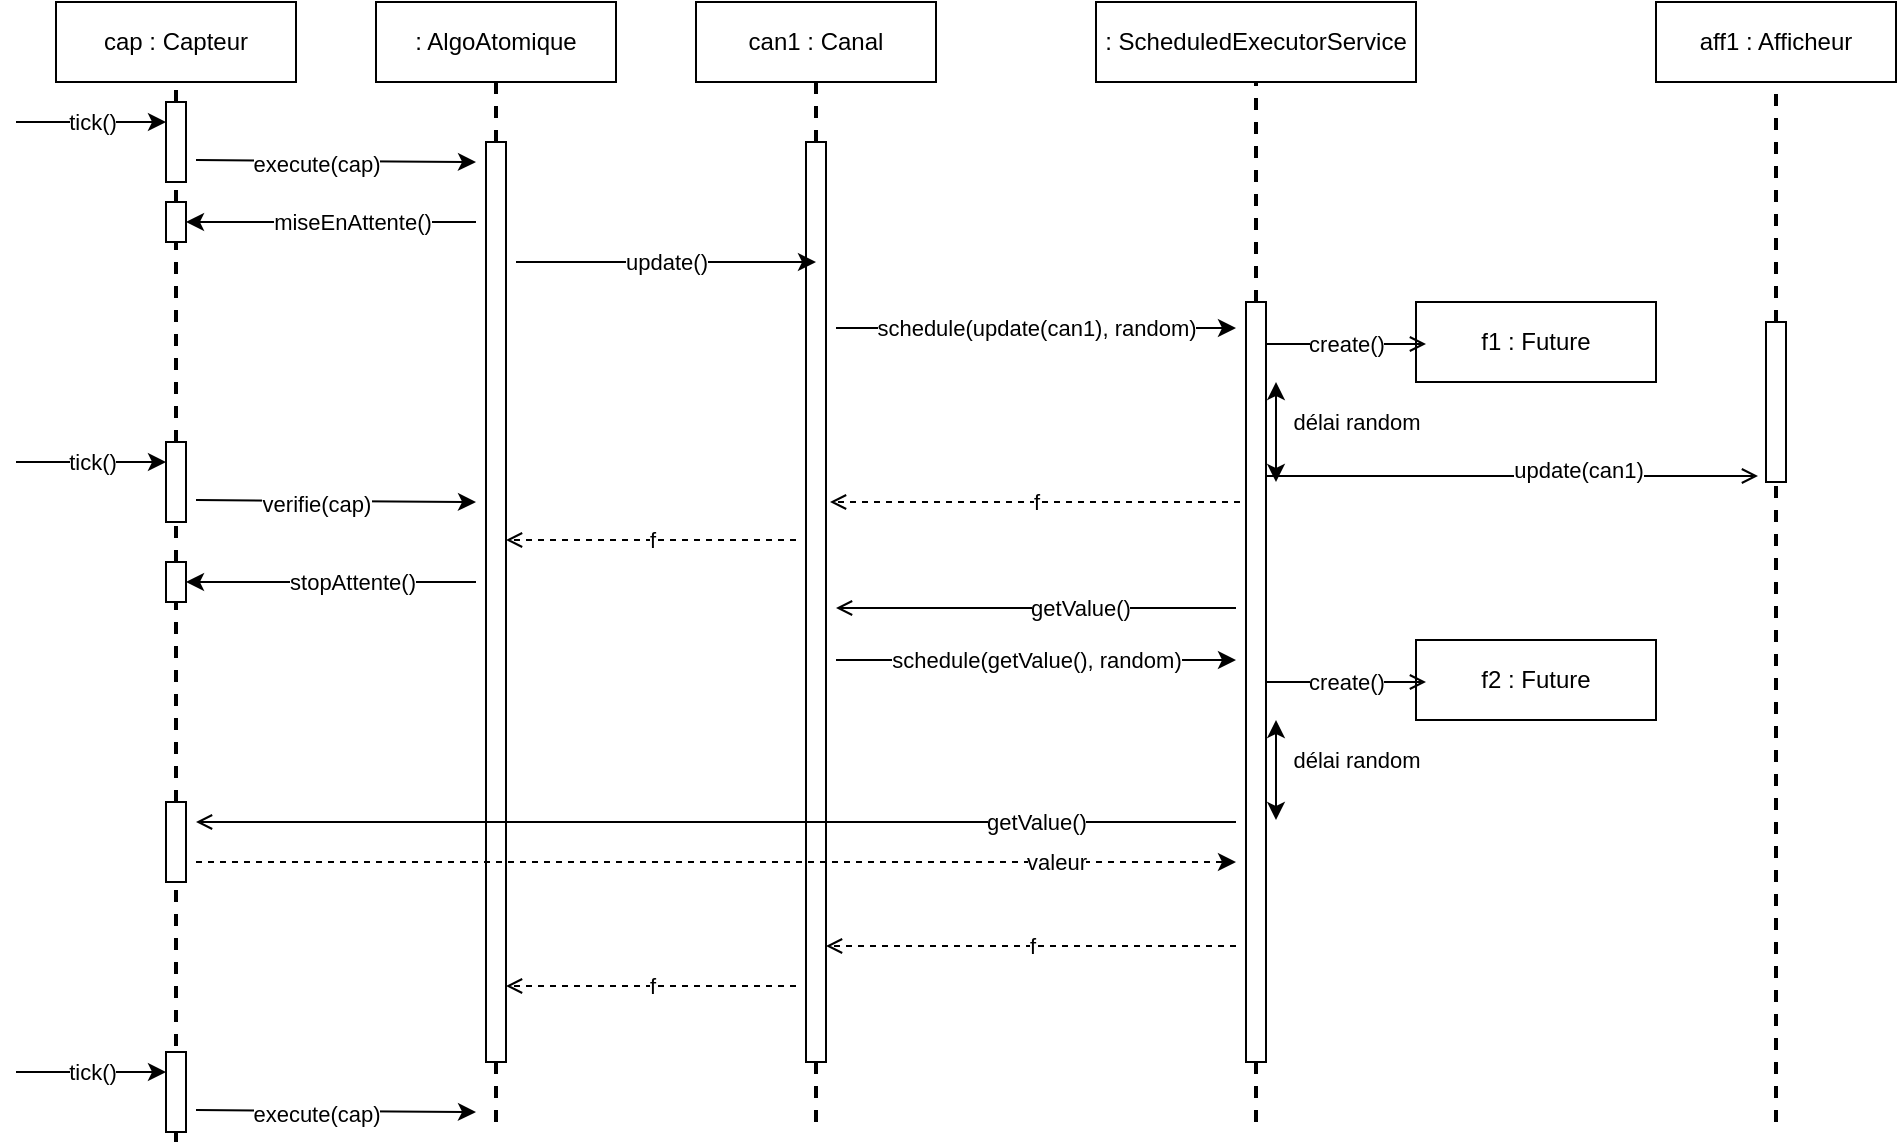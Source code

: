 <mxfile version="21.0.1" type="google"><diagram name="Page-1" id="c8N8IxJwYNQ7HSyBaKRe"><mxGraphModel grid="1" page="1" gridSize="10" guides="1" tooltips="1" connect="1" arrows="1" fold="1" pageScale="1" pageWidth="827" pageHeight="1169" math="0" shadow="0"><root><mxCell id="0"/><mxCell id="1" parent="0"/><mxCell id="XqF2bejV7nRap0OkympB-1" value="cap : Capteur" style="rounded=0;whiteSpace=wrap;html=1;" vertex="1" parent="1"><mxGeometry x="40" y="40" width="120" height="40" as="geometry"/></mxCell><mxCell id="XqF2bejV7nRap0OkympB-2" value="" style="endArrow=none;dashed=1;html=1;strokeWidth=2;rounded=0;entryX=0.5;entryY=1;entryDx=0;entryDy=0;startArrow=none;" edge="1" parent="1" source="XqF2bejV7nRap0OkympB-3" target="XqF2bejV7nRap0OkympB-1"><mxGeometry width="50" height="50" relative="1" as="geometry"><mxPoint x="100" y="440" as="sourcePoint"/><mxPoint x="440" y="220" as="targetPoint"/></mxGeometry></mxCell><mxCell id="XqF2bejV7nRap0OkympB-4" value="" style="endArrow=none;dashed=1;html=1;strokeWidth=2;rounded=0;entryX=0.5;entryY=1;entryDx=0;entryDy=0;startArrow=none;" edge="1" parent="1" source="XqF2bejV7nRap0OkympB-19" target="XqF2bejV7nRap0OkympB-3"><mxGeometry width="50" height="50" relative="1" as="geometry"><mxPoint x="100" y="440" as="sourcePoint"/><mxPoint x="100" y="80" as="targetPoint"/></mxGeometry></mxCell><mxCell id="XqF2bejV7nRap0OkympB-3" value="" style="rounded=0;whiteSpace=wrap;html=1;" vertex="1" parent="1"><mxGeometry x="95" y="90" width="10" height="40" as="geometry"/></mxCell><mxCell id="XqF2bejV7nRap0OkympB-5" value="&lt;span style=&quot;font-weight: normal;&quot;&gt;can1 : Canal&lt;/span&gt;" style="rounded=0;whiteSpace=wrap;html=1;fontStyle=1" vertex="1" parent="1"><mxGeometry x="360" y="40" width="120" height="40" as="geometry"/></mxCell><mxCell id="XqF2bejV7nRap0OkympB-6" value="" style="endArrow=none;dashed=1;html=1;strokeWidth=2;rounded=0;entryX=0.5;entryY=1;entryDx=0;entryDy=0;fontStyle=1;startArrow=none;" edge="1" parent="1" source="XqF2bejV7nRap0OkympB-11"><mxGeometry width="50" height="50" relative="1" as="geometry"><mxPoint x="420.5" y="440" as="sourcePoint"/><mxPoint x="420" y="80" as="targetPoint"/></mxGeometry></mxCell><mxCell id="XqF2bejV7nRap0OkympB-7" value=": AlgoAtomique" style="rounded=0;whiteSpace=wrap;html=1;" vertex="1" parent="1"><mxGeometry x="200" y="40" width="120" height="40" as="geometry"/></mxCell><mxCell id="XqF2bejV7nRap0OkympB-8" value="" style="endArrow=none;dashed=1;html=1;strokeWidth=2;rounded=0;entryX=0.5;entryY=1;entryDx=0;entryDy=0;startArrow=none;" edge="1" parent="1" source="XqF2bejV7nRap0OkympB-9"><mxGeometry width="50" height="50" relative="1" as="geometry"><mxPoint x="260.5" y="440" as="sourcePoint"/><mxPoint x="260" y="80" as="targetPoint"/></mxGeometry></mxCell><mxCell id="XqF2bejV7nRap0OkympB-10" value="" style="endArrow=none;dashed=1;html=1;strokeWidth=2;rounded=0;entryX=0.5;entryY=1;entryDx=0;entryDy=0;" edge="1" parent="1" target="XqF2bejV7nRap0OkympB-9"><mxGeometry width="50" height="50" relative="1" as="geometry"><mxPoint x="260" y="600" as="sourcePoint"/><mxPoint x="260" y="80" as="targetPoint"/></mxGeometry></mxCell><mxCell id="XqF2bejV7nRap0OkympB-21" style="edgeStyle=orthogonalEdgeStyle;rounded=0;orthogonalLoop=1;jettySize=auto;html=1;entryX=1;entryY=0.5;entryDx=0;entryDy=0;" edge="1" parent="1" target="XqF2bejV7nRap0OkympB-19"><mxGeometry relative="1" as="geometry"><mxPoint x="250" y="150" as="sourcePoint"/><mxPoint x="150" y="170" as="targetPoint"/><Array as="points"><mxPoint x="250" y="150"/><mxPoint x="250" y="150"/></Array></mxGeometry></mxCell><mxCell id="XqF2bejV7nRap0OkympB-22" value="miseEnAttente()" style="edgeLabel;html=1;align=center;verticalAlign=middle;resizable=0;points=[];" connectable="0" vertex="1" parent="XqF2bejV7nRap0OkympB-21"><mxGeometry x="-0.139" y="3" relative="1" as="geometry"><mxPoint y="-3" as="offset"/></mxGeometry></mxCell><mxCell id="XqF2bejV7nRap0OkympB-9" value="" style="rounded=0;whiteSpace=wrap;html=1;" vertex="1" parent="1"><mxGeometry x="255" y="110" width="10" height="460" as="geometry"/></mxCell><mxCell id="XqF2bejV7nRap0OkympB-12" value="" style="endArrow=none;dashed=1;html=1;strokeWidth=2;rounded=0;entryX=0.5;entryY=1;entryDx=0;entryDy=0;fontStyle=1" edge="1" parent="1" target="XqF2bejV7nRap0OkympB-11"><mxGeometry width="50" height="50" relative="1" as="geometry"><mxPoint x="420" y="600" as="sourcePoint"/><mxPoint x="420" y="80" as="targetPoint"/></mxGeometry></mxCell><mxCell id="XqF2bejV7nRap0OkympB-11" value="" style="rounded=0;whiteSpace=wrap;html=1;" vertex="1" parent="1"><mxGeometry x="415" y="110" width="10" height="460" as="geometry"/></mxCell><mxCell id="XqF2bejV7nRap0OkympB-13" value="tick()" style="endArrow=classic;html=1;rounded=0;entryX=0;entryY=0.25;entryDx=0;entryDy=0;" edge="1" parent="1" target="XqF2bejV7nRap0OkympB-3"><mxGeometry width="50" height="50" relative="1" as="geometry"><mxPoint x="20" y="100" as="sourcePoint"/><mxPoint x="440" y="220" as="targetPoint"/></mxGeometry></mxCell><mxCell id="XqF2bejV7nRap0OkympB-20" value="" style="endArrow=none;dashed=1;html=1;strokeWidth=2;rounded=0;entryX=0.5;entryY=1;entryDx=0;entryDy=0;startArrow=none;" edge="1" parent="1" source="XqF2bejV7nRap0OkympB-56" target="XqF2bejV7nRap0OkympB-19"><mxGeometry width="50" height="50" relative="1" as="geometry"><mxPoint x="100" y="600" as="sourcePoint"/><mxPoint x="100" y="130" as="targetPoint"/></mxGeometry></mxCell><mxCell id="XqF2bejV7nRap0OkympB-19" value="" style="rounded=0;whiteSpace=wrap;html=1;" vertex="1" parent="1"><mxGeometry x="95" y="140" width="10" height="20" as="geometry"/></mxCell><mxCell id="XqF2bejV7nRap0OkympB-23" value="update()" style="endArrow=classic;html=1;rounded=0;" edge="1" parent="1"><mxGeometry width="50" height="50" relative="1" as="geometry"><mxPoint x="270" y="170" as="sourcePoint"/><mxPoint x="420" y="170" as="targetPoint"/></mxGeometry></mxCell><mxCell id="XqF2bejV7nRap0OkympB-24" value="" style="endArrow=classic;html=1;rounded=0;" edge="1" parent="1"><mxGeometry width="50" height="50" relative="1" as="geometry"><mxPoint x="110" y="119" as="sourcePoint"/><mxPoint x="250" y="120" as="targetPoint"/></mxGeometry></mxCell><mxCell id="XqF2bejV7nRap0OkympB-25" value="execute(cap)" style="edgeLabel;html=1;align=center;verticalAlign=middle;resizable=0;points=[];" connectable="0" vertex="1" parent="XqF2bejV7nRap0OkympB-24"><mxGeometry x="-0.31" y="-1" relative="1" as="geometry"><mxPoint x="11" as="offset"/></mxGeometry></mxCell><mxCell id="XqF2bejV7nRap0OkympB-26" value="&lt;span style=&quot;font-weight: normal;&quot;&gt;: ScheduledExecutorService&lt;/span&gt;" style="rounded=0;whiteSpace=wrap;html=1;fontStyle=1" vertex="1" parent="1"><mxGeometry x="560" y="40" width="160" height="40" as="geometry"/></mxCell><mxCell id="XqF2bejV7nRap0OkympB-27" value="" style="endArrow=none;html=1;rounded=0;entryX=0.5;entryY=1;entryDx=0;entryDy=0;dashed=1;strokeWidth=2;startArrow=none;" edge="1" parent="1" source="XqF2bejV7nRap0OkympB-28" target="XqF2bejV7nRap0OkympB-26"><mxGeometry width="50" height="50" relative="1" as="geometry"><mxPoint x="640" y="440" as="sourcePoint"/><mxPoint x="480" y="220" as="targetPoint"/></mxGeometry></mxCell><mxCell id="XqF2bejV7nRap0OkympB-29" value="" style="endArrow=none;html=1;rounded=0;entryX=0.5;entryY=1;entryDx=0;entryDy=0;dashed=1;strokeWidth=2;" edge="1" parent="1" target="XqF2bejV7nRap0OkympB-28"><mxGeometry width="50" height="50" relative="1" as="geometry"><mxPoint x="640" y="600" as="sourcePoint"/><mxPoint x="640" y="80" as="targetPoint"/></mxGeometry></mxCell><mxCell id="XqF2bejV7nRap0OkympB-28" value="" style="rounded=0;whiteSpace=wrap;html=1;" vertex="1" parent="1"><mxGeometry x="635" y="190" width="10" height="380" as="geometry"/></mxCell><mxCell id="XqF2bejV7nRap0OkympB-30" value="schedule(update(can1), random)" style="endArrow=classic;html=1;rounded=0;" edge="1" parent="1"><mxGeometry width="50" height="50" relative="1" as="geometry"><mxPoint x="430" y="203" as="sourcePoint"/><mxPoint x="630" y="203" as="targetPoint"/></mxGeometry></mxCell><mxCell id="XqF2bejV7nRap0OkympB-31" value="f1 : Future" style="rounded=0;whiteSpace=wrap;html=1;" vertex="1" parent="1"><mxGeometry x="720" y="190" width="120" height="40" as="geometry"/></mxCell><mxCell id="XqF2bejV7nRap0OkympB-32" value="create()" style="endArrow=open;html=1;rounded=0;entryX=0;entryY=0.5;entryDx=0;entryDy=0;endFill=0;" edge="1" parent="1"><mxGeometry width="50" height="50" relative="1" as="geometry"><mxPoint x="645" y="211" as="sourcePoint"/><mxPoint x="725" y="211" as="targetPoint"/></mxGeometry></mxCell><mxCell id="XqF2bejV7nRap0OkympB-33" value="f" style="endArrow=open;html=1;rounded=0;endFill=0;dashed=1;" edge="1" parent="1"><mxGeometry width="50" height="50" relative="1" as="geometry"><mxPoint x="632" y="290" as="sourcePoint"/><mxPoint x="427" y="290" as="targetPoint"/></mxGeometry></mxCell><mxCell id="XqF2bejV7nRap0OkympB-34" value="f" style="endArrow=open;html=1;rounded=0;endFill=0;dashed=1;" edge="1" parent="1"><mxGeometry width="50" height="50" relative="1" as="geometry"><mxPoint x="410" y="309" as="sourcePoint"/><mxPoint x="265" y="309" as="targetPoint"/></mxGeometry></mxCell><mxCell id="XqF2bejV7nRap0OkympB-35" value="" style="endArrow=open;html=1;rounded=0;endFill=0;" edge="1" parent="1"><mxGeometry width="50" height="50" relative="1" as="geometry"><mxPoint x="630" y="343" as="sourcePoint"/><mxPoint x="430" y="343" as="targetPoint"/></mxGeometry></mxCell><mxCell id="XqF2bejV7nRap0OkympB-36" value="getValue()" style="edgeLabel;html=1;align=center;verticalAlign=middle;resizable=0;points=[];" connectable="0" vertex="1" parent="XqF2bejV7nRap0OkympB-35"><mxGeometry x="-0.22" relative="1" as="geometry"><mxPoint as="offset"/></mxGeometry></mxCell><mxCell id="XqF2bejV7nRap0OkympB-37" value="schedule(getValue(), random)" style="endArrow=classic;html=1;rounded=0;" edge="1" parent="1"><mxGeometry width="50" height="50" relative="1" as="geometry"><mxPoint x="430" y="369" as="sourcePoint"/><mxPoint x="630" y="369" as="targetPoint"/></mxGeometry></mxCell><mxCell id="XqF2bejV7nRap0OkympB-38" value="f2 : Future" style="rounded=0;whiteSpace=wrap;html=1;" vertex="1" parent="1"><mxGeometry x="720" y="359" width="120" height="40" as="geometry"/></mxCell><mxCell id="XqF2bejV7nRap0OkympB-39" value="create()" style="endArrow=open;html=1;rounded=0;entryX=0;entryY=0.5;entryDx=0;entryDy=0;endFill=0;" edge="1" parent="1"><mxGeometry width="50" height="50" relative="1" as="geometry"><mxPoint x="645" y="380" as="sourcePoint"/><mxPoint x="725" y="380" as="targetPoint"/></mxGeometry></mxCell><mxCell id="XqF2bejV7nRap0OkympB-40" value="f" style="endArrow=open;html=1;rounded=0;endFill=0;dashed=1;" edge="1" parent="1"><mxGeometry width="50" height="50" relative="1" as="geometry"><mxPoint x="630" y="512" as="sourcePoint"/><mxPoint x="425" y="512" as="targetPoint"/></mxGeometry></mxCell><mxCell id="XqF2bejV7nRap0OkympB-41" value="f" style="endArrow=open;html=1;rounded=0;endFill=0;dashed=1;" edge="1" parent="1"><mxGeometry width="50" height="50" relative="1" as="geometry"><mxPoint x="410" y="532" as="sourcePoint"/><mxPoint x="265" y="532" as="targetPoint"/></mxGeometry></mxCell><mxCell id="XqF2bejV7nRap0OkympB-46" value="&lt;span style=&quot;font-weight: normal;&quot;&gt;aff1 : Afficheur&lt;/span&gt;" style="rounded=0;whiteSpace=wrap;html=1;fontStyle=1" vertex="1" parent="1"><mxGeometry x="840" y="40" width="120" height="40" as="geometry"/></mxCell><mxCell id="XqF2bejV7nRap0OkympB-47" value="" style="endArrow=none;html=1;rounded=0;entryX=0.5;entryY=1;entryDx=0;entryDy=0;dashed=1;strokeWidth=2;startArrow=none;" edge="1" parent="1" source="XqF2bejV7nRap0OkympB-49" target="XqF2bejV7nRap0OkympB-46"><mxGeometry width="50" height="50" relative="1" as="geometry"><mxPoint x="900" y="450" as="sourcePoint"/><mxPoint x="740" y="230" as="targetPoint"/></mxGeometry></mxCell><mxCell id="XqF2bejV7nRap0OkympB-48" value="" style="endArrow=none;html=1;rounded=0;entryX=0.5;entryY=1;entryDx=0;entryDy=0;dashed=1;strokeWidth=2;" edge="1" parent="1" target="XqF2bejV7nRap0OkympB-49"><mxGeometry width="50" height="50" relative="1" as="geometry"><mxPoint x="900" y="600" as="sourcePoint"/><mxPoint x="900" y="90" as="targetPoint"/></mxGeometry></mxCell><mxCell id="XqF2bejV7nRap0OkympB-49" value="" style="rounded=0;whiteSpace=wrap;html=1;" vertex="1" parent="1"><mxGeometry x="895" y="200" width="10" height="80" as="geometry"/></mxCell><mxCell id="XqF2bejV7nRap0OkympB-50" value="" style="endArrow=open;html=1;rounded=0;entryX=-0.4;entryY=0.625;entryDx=0;entryDy=0;entryPerimeter=0;endFill=0;" edge="1" parent="1"><mxGeometry width="50" height="50" relative="1" as="geometry"><mxPoint x="645" y="277" as="sourcePoint"/><mxPoint x="891" y="277" as="targetPoint"/></mxGeometry></mxCell><mxCell id="XqF2bejV7nRap0OkympB-51" value="update(can1)" style="edgeLabel;html=1;align=center;verticalAlign=middle;resizable=0;points=[];" connectable="0" vertex="1" parent="XqF2bejV7nRap0OkympB-50"><mxGeometry x="0.265" y="3" relative="1" as="geometry"><mxPoint as="offset"/></mxGeometry></mxCell><mxCell id="XqF2bejV7nRap0OkympB-53" value="délai random" style="endArrow=classic;startArrow=classic;html=1;rounded=0;" edge="1" parent="1"><mxGeometry x="0.2" y="-40" width="50" height="50" relative="1" as="geometry"><mxPoint x="650" y="280" as="sourcePoint"/><mxPoint x="650" y="230" as="targetPoint"/><mxPoint as="offset"/></mxGeometry></mxCell><mxCell id="XqF2bejV7nRap0OkympB-54" value="délai random" style="endArrow=classic;startArrow=classic;html=1;rounded=0;" edge="1" parent="1"><mxGeometry x="0.2" y="-40" width="50" height="50" relative="1" as="geometry"><mxPoint x="650" y="449" as="sourcePoint"/><mxPoint x="650" y="399" as="targetPoint"/><mxPoint as="offset"/></mxGeometry></mxCell><mxCell id="XqF2bejV7nRap0OkympB-55" value="getValue()" style="endArrow=open;html=1;rounded=0;endFill=0;" edge="1" parent="1"><mxGeometry x="-0.615" width="50" height="50" relative="1" as="geometry"><mxPoint x="630" y="450" as="sourcePoint"/><mxPoint x="110" y="450" as="targetPoint"/><mxPoint as="offset"/></mxGeometry></mxCell><mxCell id="XqF2bejV7nRap0OkympB-58" value="" style="endArrow=none;dashed=1;html=1;strokeWidth=2;rounded=0;entryX=0.5;entryY=1;entryDx=0;entryDy=0;" edge="1" parent="1" target="XqF2bejV7nRap0OkympB-56"><mxGeometry width="50" height="50" relative="1" as="geometry"><mxPoint x="100" y="610" as="sourcePoint"/><mxPoint x="100" y="160" as="targetPoint"/></mxGeometry></mxCell><mxCell id="XqF2bejV7nRap0OkympB-56" value="" style="rounded=0;whiteSpace=wrap;html=1;" vertex="1" parent="1"><mxGeometry x="95" y="440" width="10" height="40" as="geometry"/></mxCell><mxCell id="XqF2bejV7nRap0OkympB-59" value="valeur" style="endArrow=classic;html=1;rounded=0;dashed=1;" edge="1" parent="1"><mxGeometry x="0.654" width="50" height="50" relative="1" as="geometry"><mxPoint x="110" y="470" as="sourcePoint"/><mxPoint x="630" y="470" as="targetPoint"/><mxPoint as="offset"/></mxGeometry></mxCell><mxCell id="XqF2bejV7nRap0OkympB-60" style="edgeStyle=orthogonalEdgeStyle;rounded=0;orthogonalLoop=1;jettySize=auto;html=1;entryX=1;entryY=0.5;entryDx=0;entryDy=0;" edge="1" parent="1" target="XqF2bejV7nRap0OkympB-62"><mxGeometry relative="1" as="geometry"><mxPoint x="250" y="330" as="sourcePoint"/><mxPoint x="150" y="350" as="targetPoint"/><Array as="points"><mxPoint x="250" y="330"/><mxPoint x="250" y="330"/></Array></mxGeometry></mxCell><mxCell id="XqF2bejV7nRap0OkympB-61" value="stopAttente()" style="edgeLabel;html=1;align=center;verticalAlign=middle;resizable=0;points=[];" connectable="0" vertex="1" parent="XqF2bejV7nRap0OkympB-60"><mxGeometry x="-0.139" y="3" relative="1" as="geometry"><mxPoint y="-3" as="offset"/></mxGeometry></mxCell><mxCell id="XqF2bejV7nRap0OkympB-62" value="" style="rounded=0;whiteSpace=wrap;html=1;" vertex="1" parent="1"><mxGeometry x="95" y="320" width="10" height="20" as="geometry"/></mxCell><mxCell id="XqF2bejV7nRap0OkympB-63" value="" style="rounded=0;whiteSpace=wrap;html=1;" vertex="1" parent="1"><mxGeometry x="95" y="260" width="10" height="40" as="geometry"/></mxCell><mxCell id="XqF2bejV7nRap0OkympB-64" value="tick()" style="endArrow=classic;html=1;rounded=0;entryX=0;entryY=0.25;entryDx=0;entryDy=0;" edge="1" parent="1" target="XqF2bejV7nRap0OkympB-63"><mxGeometry width="50" height="50" relative="1" as="geometry"><mxPoint x="20" y="270" as="sourcePoint"/><mxPoint x="440" y="390" as="targetPoint"/></mxGeometry></mxCell><mxCell id="XqF2bejV7nRap0OkympB-65" value="" style="endArrow=classic;html=1;rounded=0;" edge="1" parent="1"><mxGeometry width="50" height="50" relative="1" as="geometry"><mxPoint x="110" y="289" as="sourcePoint"/><mxPoint x="250" y="290" as="targetPoint"/></mxGeometry></mxCell><mxCell id="XqF2bejV7nRap0OkympB-66" value="verifie(cap)" style="edgeLabel;html=1;align=center;verticalAlign=middle;resizable=0;points=[];" connectable="0" vertex="1" parent="XqF2bejV7nRap0OkympB-65"><mxGeometry x="-0.31" y="-1" relative="1" as="geometry"><mxPoint x="11" as="offset"/></mxGeometry></mxCell><mxCell id="XqF2bejV7nRap0OkympB-67" value="" style="rounded=0;whiteSpace=wrap;html=1;" vertex="1" parent="1"><mxGeometry x="95" y="565" width="10" height="40" as="geometry"/></mxCell><mxCell id="XqF2bejV7nRap0OkympB-68" value="tick()" style="endArrow=classic;html=1;rounded=0;entryX=0;entryY=0.25;entryDx=0;entryDy=0;" edge="1" parent="1" target="XqF2bejV7nRap0OkympB-67"><mxGeometry width="50" height="50" relative="1" as="geometry"><mxPoint x="20" y="575" as="sourcePoint"/><mxPoint x="440" y="695" as="targetPoint"/></mxGeometry></mxCell><mxCell id="XqF2bejV7nRap0OkympB-69" value="" style="endArrow=classic;html=1;rounded=0;" edge="1" parent="1"><mxGeometry width="50" height="50" relative="1" as="geometry"><mxPoint x="110" y="594" as="sourcePoint"/><mxPoint x="250" y="595" as="targetPoint"/></mxGeometry></mxCell><mxCell id="XqF2bejV7nRap0OkympB-70" value="execute(cap)" style="edgeLabel;html=1;align=center;verticalAlign=middle;resizable=0;points=[];" connectable="0" vertex="1" parent="XqF2bejV7nRap0OkympB-69"><mxGeometry x="-0.31" y="-1" relative="1" as="geometry"><mxPoint x="11" as="offset"/></mxGeometry></mxCell></root></mxGraphModel></diagram></mxfile>
